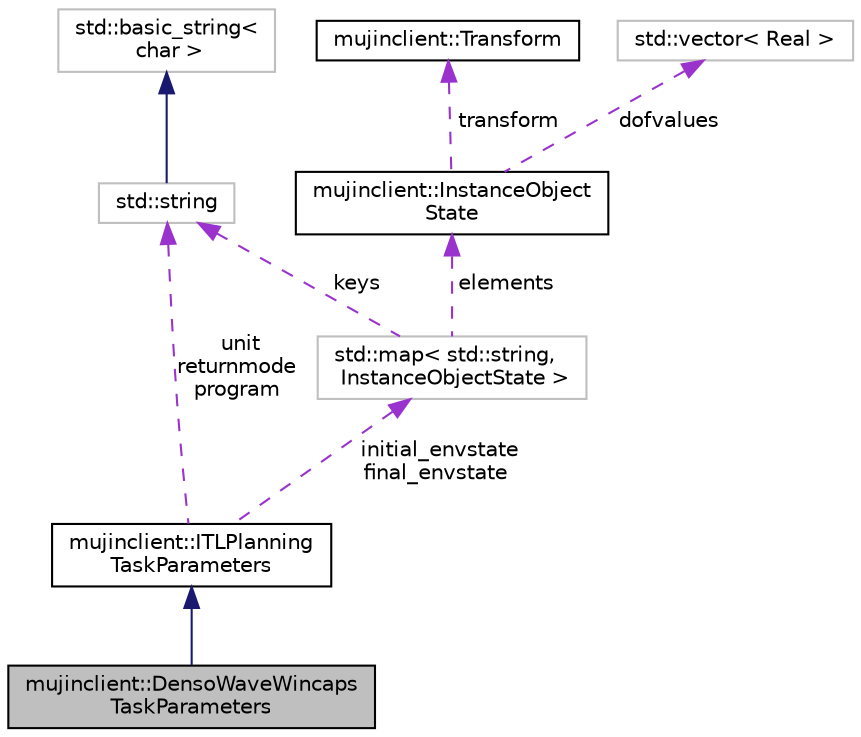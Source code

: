 digraph "mujinclient::DensoWaveWincapsTaskParameters"
{
  bgcolor="transparent";
  edge [fontname="Helvetica",fontsize="10",labelfontname="Helvetica",labelfontsize="10"];
  node [fontname="Helvetica",fontsize="10",shape=record];
  Node1 [label="mujinclient::DensoWaveWincaps\lTaskParameters",height=0.2,width=0.4,color="black", fillcolor="grey75", style="filled" fontcolor="black"];
  Node2 -> Node1 [dir="back",color="midnightblue",fontsize="10",style="solid",fontname="Helvetica"];
  Node2 [label="mujinclient::ITLPlanning\lTaskParameters",height=0.2,width=0.4,color="black",URL="$classmujinclient_1_1ITLPlanningTaskParameters.html",tooltip="holds information about the itlplanning task parameters"];
  Node3 -> Node2 [dir="back",color="darkorchid3",fontsize="10",style="dashed",label=" initial_envstate\nfinal_envstate" ,fontname="Helvetica"];
  Node3 [label="std::map\< std::string,\l InstanceObjectState \>",height=0.2,width=0.4,color="grey75"];
  Node4 -> Node3 [dir="back",color="darkorchid3",fontsize="10",style="dashed",label=" keys" ,fontname="Helvetica"];
  Node4 [label="std::string",height=0.2,width=0.4,color="grey75",tooltip="STL class."];
  Node5 -> Node4 [dir="back",color="midnightblue",fontsize="10",style="solid",fontname="Helvetica"];
  Node5 [label="std::basic_string\<\l char \>",height=0.2,width=0.4,color="grey75",tooltip="STL class."];
  Node6 -> Node3 [dir="back",color="darkorchid3",fontsize="10",style="dashed",label=" elements" ,fontname="Helvetica"];
  Node6 [label="mujinclient::InstanceObject\lState",height=0.2,width=0.4,color="black",URL="$structmujinclient_1_1InstanceObjectState.html"];
  Node7 -> Node6 [dir="back",color="darkorchid3",fontsize="10",style="dashed",label=" transform" ,fontname="Helvetica"];
  Node7 [label="mujinclient::Transform",height=0.2,width=0.4,color="black",URL="$structmujinclient_1_1Transform.html",tooltip="an affine transform"];
  Node8 -> Node6 [dir="back",color="darkorchid3",fontsize="10",style="dashed",label=" dofvalues" ,fontname="Helvetica"];
  Node8 [label="std::vector\< Real \>",height=0.2,width=0.4,color="grey75"];
  Node4 -> Node2 [dir="back",color="darkorchid3",fontsize="10",style="dashed",label=" unit\nreturnmode\nprogram" ,fontname="Helvetica"];
}
